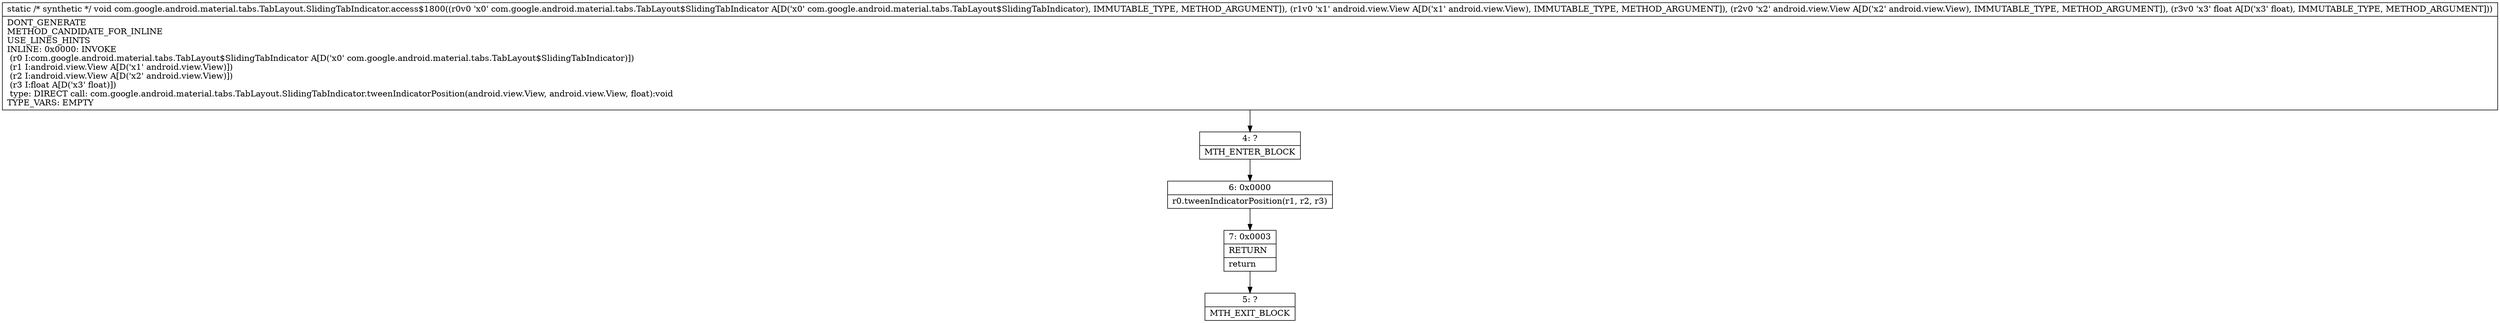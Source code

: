 digraph "CFG forcom.google.android.material.tabs.TabLayout.SlidingTabIndicator.access$1800(Lcom\/google\/android\/material\/tabs\/TabLayout$SlidingTabIndicator;Landroid\/view\/View;Landroid\/view\/View;F)V" {
Node_4 [shape=record,label="{4\:\ ?|MTH_ENTER_BLOCK\l}"];
Node_6 [shape=record,label="{6\:\ 0x0000|r0.tweenIndicatorPosition(r1, r2, r3)\l}"];
Node_7 [shape=record,label="{7\:\ 0x0003|RETURN\l|return\l}"];
Node_5 [shape=record,label="{5\:\ ?|MTH_EXIT_BLOCK\l}"];
MethodNode[shape=record,label="{static \/* synthetic *\/ void com.google.android.material.tabs.TabLayout.SlidingTabIndicator.access$1800((r0v0 'x0' com.google.android.material.tabs.TabLayout$SlidingTabIndicator A[D('x0' com.google.android.material.tabs.TabLayout$SlidingTabIndicator), IMMUTABLE_TYPE, METHOD_ARGUMENT]), (r1v0 'x1' android.view.View A[D('x1' android.view.View), IMMUTABLE_TYPE, METHOD_ARGUMENT]), (r2v0 'x2' android.view.View A[D('x2' android.view.View), IMMUTABLE_TYPE, METHOD_ARGUMENT]), (r3v0 'x3' float A[D('x3' float), IMMUTABLE_TYPE, METHOD_ARGUMENT]))  | DONT_GENERATE\lMETHOD_CANDIDATE_FOR_INLINE\lUSE_LINES_HINTS\lINLINE: 0x0000: INVOKE  \l  (r0 I:com.google.android.material.tabs.TabLayout$SlidingTabIndicator A[D('x0' com.google.android.material.tabs.TabLayout$SlidingTabIndicator)])\l  (r1 I:android.view.View A[D('x1' android.view.View)])\l  (r2 I:android.view.View A[D('x2' android.view.View)])\l  (r3 I:float A[D('x3' float)])\l type: DIRECT call: com.google.android.material.tabs.TabLayout.SlidingTabIndicator.tweenIndicatorPosition(android.view.View, android.view.View, float):void\lTYPE_VARS: EMPTY\l}"];
MethodNode -> Node_4;Node_4 -> Node_6;
Node_6 -> Node_7;
Node_7 -> Node_5;
}

